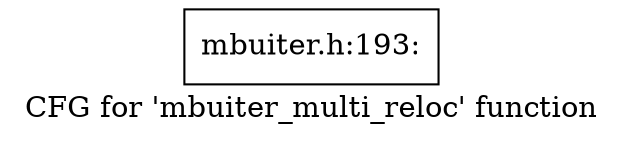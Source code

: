 digraph "CFG for 'mbuiter_multi_reloc' function" {
	label="CFG for 'mbuiter_multi_reloc' function";

	Node0xcd35390 [shape=record,label="{mbuiter.h:193:}"];
}
